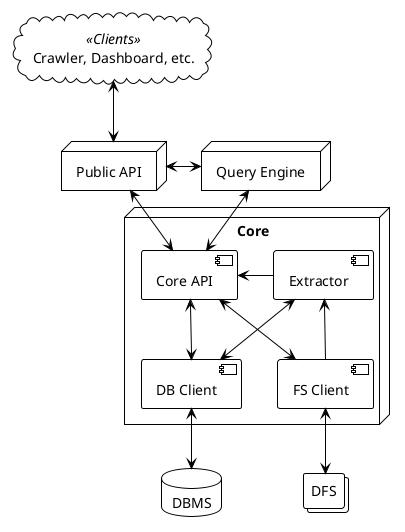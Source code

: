 @startuml
!theme plain

node Core {
    component "DB Client" as meta
    component "FS Client" as files
    component "Core API" as http
    component Extractor as extract
}

collections DFS
files <--> DFS

database DBMS
meta <--> DBMS

http <--> files
http <--> meta
http <-right- extract
extract <-down- files
extract <-down-> meta

node "Query Engine" as query
query <--> http

node "Public API" as api
api <-right-> query
api <--> http

cloud "Crawler, Dashboard, etc." as client <<Clients>>
client <--> api
@enduml
